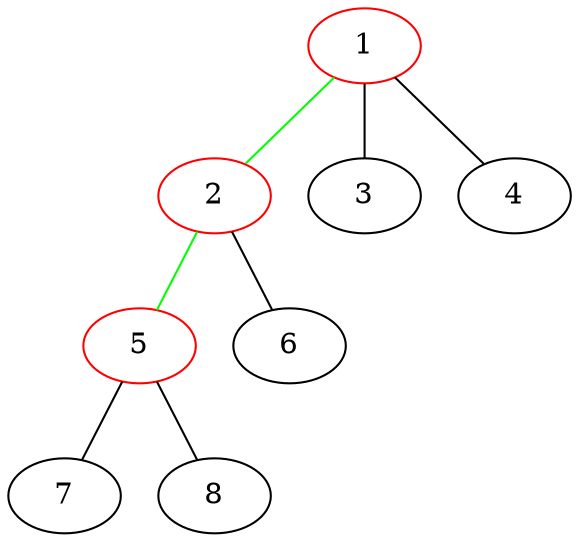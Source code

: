 strict graph G {
  1 [ color="red" ];
  2 [ color="red" ];
  3 [ color="blank" ];
  4 [ color="blank" ];
  5 [ color="red" ];
  6 [ color="blank" ];
  7 [ color="blank" ];
  8 [ color="blank" ];
  1 -- 2 [ color="green" ];
  1 -- 3 [ color="blank" ];
  1 -- 4 [ color="blank" ];
  2 -- 5 [ color="green" ];
  2 -- 6 [ color="blank" ];
  5 -- 7 [ color="blank" ];
  5 -- 8 [ color="blank" ];
}
